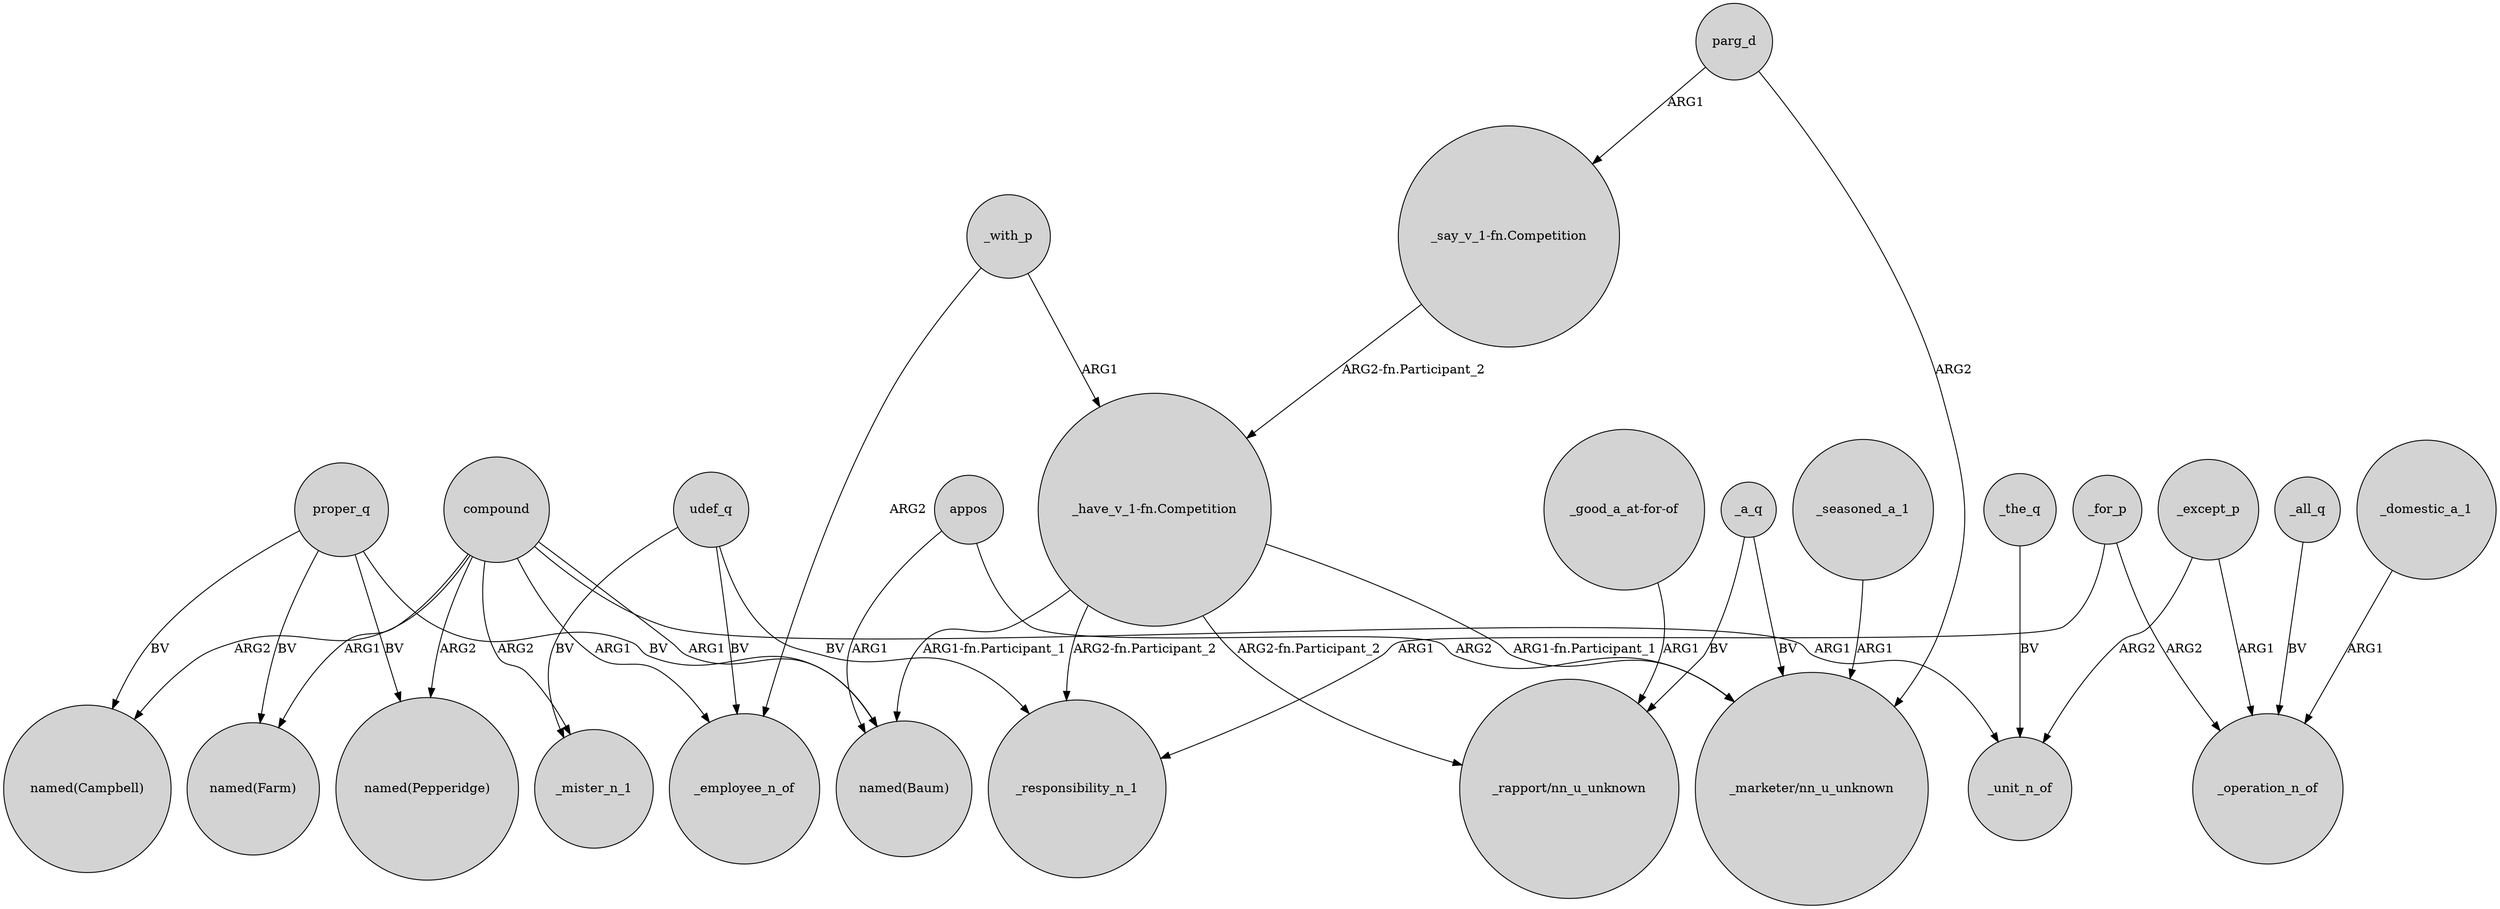 digraph {
	node [shape=circle style=filled]
	proper_q -> "named(Farm)" [label=BV]
	_except_p -> _operation_n_of [label=ARG1]
	"_have_v_1-fn.Competition" -> _responsibility_n_1 [label="ARG2-fn.Participant_2"]
	compound -> _mister_n_1 [label=ARG2]
	"_have_v_1-fn.Competition" -> "_rapport/nn_u_unknown" [label="ARG2-fn.Participant_2"]
	compound -> "named(Farm)" [label=ARG1]
	_for_p -> _operation_n_of [label=ARG2]
	proper_q -> "named(Baum)" [label=BV]
	compound -> _employee_n_of [label=ARG1]
	_except_p -> _unit_n_of [label=ARG2]
	_with_p -> _employee_n_of [label=ARG2]
	udef_q -> _mister_n_1 [label=BV]
	"_have_v_1-fn.Competition" -> "named(Baum)" [label="ARG1-fn.Participant_1"]
	proper_q -> "named(Campbell)" [label=BV]
	compound -> "named(Baum)" [label=ARG1]
	_all_q -> _operation_n_of [label=BV]
	parg_d -> "_marketer/nn_u_unknown" [label=ARG2]
	compound -> "named(Pepperidge)" [label=ARG2]
	"_say_v_1-fn.Competition" -> "_have_v_1-fn.Competition" [label="ARG2-fn.Participant_2"]
	compound -> "named(Campbell)" [label=ARG2]
	_domestic_a_1 -> _operation_n_of [label=ARG1]
	proper_q -> "named(Pepperidge)" [label=BV]
	_with_p -> "_have_v_1-fn.Competition" [label=ARG1]
	_a_q -> "_rapport/nn_u_unknown" [label=BV]
	compound -> _unit_n_of [label=ARG1]
	"_good_a_at-for-of" -> "_rapport/nn_u_unknown" [label=ARG1]
	appos -> "named(Baum)" [label=ARG1]
	_the_q -> _unit_n_of [label=BV]
	"_have_v_1-fn.Competition" -> "_marketer/nn_u_unknown" [label="ARG1-fn.Participant_1"]
	udef_q -> _responsibility_n_1 [label=BV]
	_seasoned_a_1 -> "_marketer/nn_u_unknown" [label=ARG1]
	udef_q -> _employee_n_of [label=BV]
	appos -> "_marketer/nn_u_unknown" [label=ARG2]
	parg_d -> "_say_v_1-fn.Competition" [label=ARG1]
	_a_q -> "_marketer/nn_u_unknown" [label=BV]
	_for_p -> _responsibility_n_1 [label=ARG1]
}
